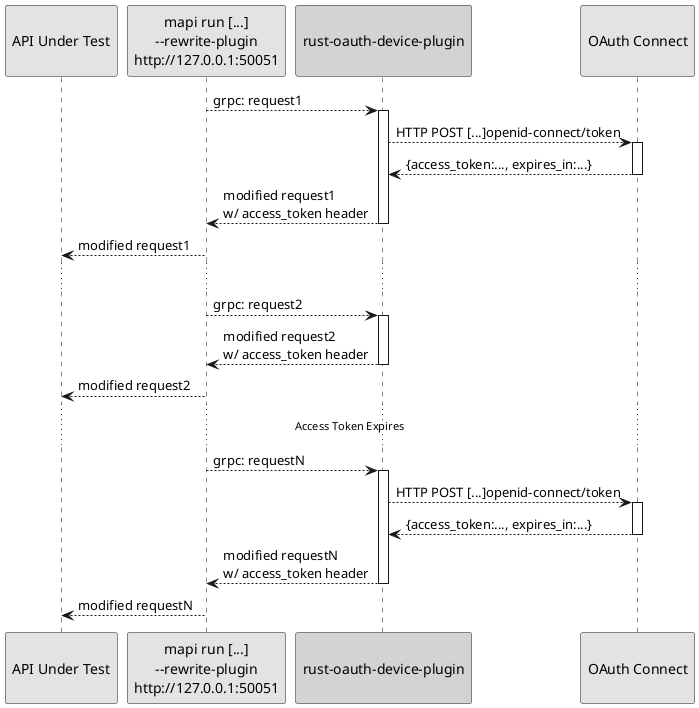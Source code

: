 @startuml
skinparam monochrome true
participant AUT as "\nAPI Under Test\n"
participant mapi as "mapi run [...]\n--rewrite-plugin\nhttp://127.0.0.1:50051"
participant plugin as "\nrust-oauth-device-plugin\n" #lightGray
participant oauth as "\nOAuth Connect\n"

mapi --> plugin: grpc: request1
activate plugin
plugin --> oauth: HTTP POST [...]openid-connect/token
activate oauth
return {access_token:..., expires_in:...}
return modified request1\nw/ access_token header
mapi --> AUT: modified request1
...
mapi --> plugin: grpc: request2
activate plugin
return modified request2\nw/ access_token header
mapi --> AUT: modified request2

... Access Token Expires ...
mapi --> plugin: grpc: requestN
activate plugin
plugin --> oauth: HTTP POST [...]openid-connect/token
activate oauth
return {access_token:..., expires_in:...}
return modified requestN\nw/ access_token header
mapi --> AUT: modified requestN

@enduml